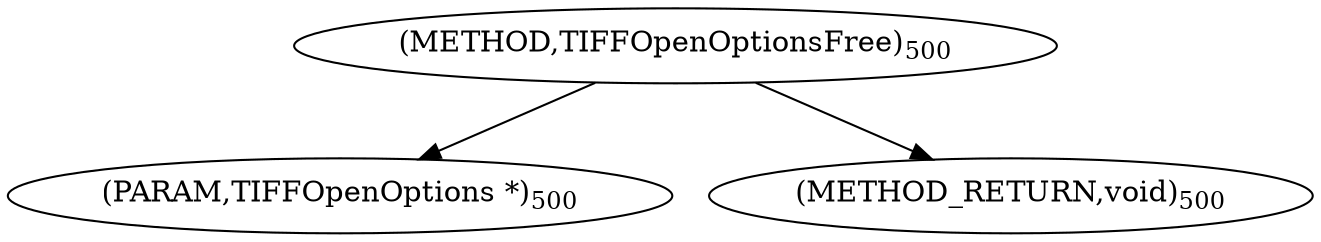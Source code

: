 digraph "TIFFOpenOptionsFree" {  
"9007" [label = <(METHOD,TIFFOpenOptionsFree)<SUB>500</SUB>> ]
"9008" [label = <(PARAM,TIFFOpenOptions *)<SUB>500</SUB>> ]
"9009" [label = <(METHOD_RETURN,void)<SUB>500</SUB>> ]
  "9007" -> "9008" 
  "9007" -> "9009" 
}
